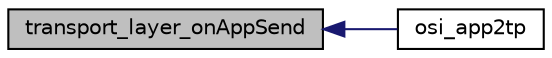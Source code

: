 digraph "transport_layer_onAppSend"
{
  edge [fontname="Helvetica",fontsize="10",labelfontname="Helvetica",labelfontsize="10"];
  node [fontname="Helvetica",fontsize="10",shape=record];
  rankdir="LR";
  Node16 [label="transport_layer_onAppSend",height=0.2,width=0.4,color="black", fillcolor="grey75", style="filled", fontcolor="black"];
  Node16 -> Node17 [dir="back",color="midnightblue",fontsize="10",style="solid",fontname="Helvetica"];
  Node17 [label="osi_app2tp",height=0.2,width=0.4,color="black", fillcolor="white", style="filled",URL="$application__layer_8h.html#a567f8c4c221a4d4e2a4da6ca7cc9597d",tooltip="Pushes application layer data down to the transport layer in the OSI-stack."];
}

